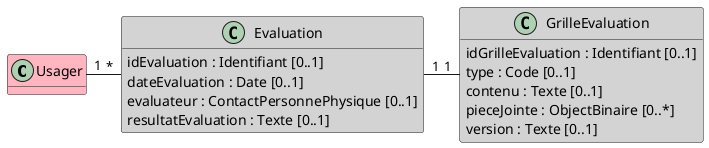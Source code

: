 @startuml

hide empty methods

class Usager #LightPink

class Evaluation #LightGray {
    idEvaluation : Identifiant [0..1]
    dateEvaluation : Date [0..1]
    evaluateur : ContactPersonnePhysique [0..1]
    resultatEvaluation : Texte [0..1]
}

class GrilleEvaluation #LightGray {
    idGrilleEvaluation : Identifiant [0..1]
    type : Code [0..1]
    contenu : Texte [0..1]
    pieceJointe : ObjectBinaire [0..*]
    version : Texte [0..1]
}

Usager "1" - "*" Evaluation
Evaluation "1" - "1" GrilleEvaluation

@enduml